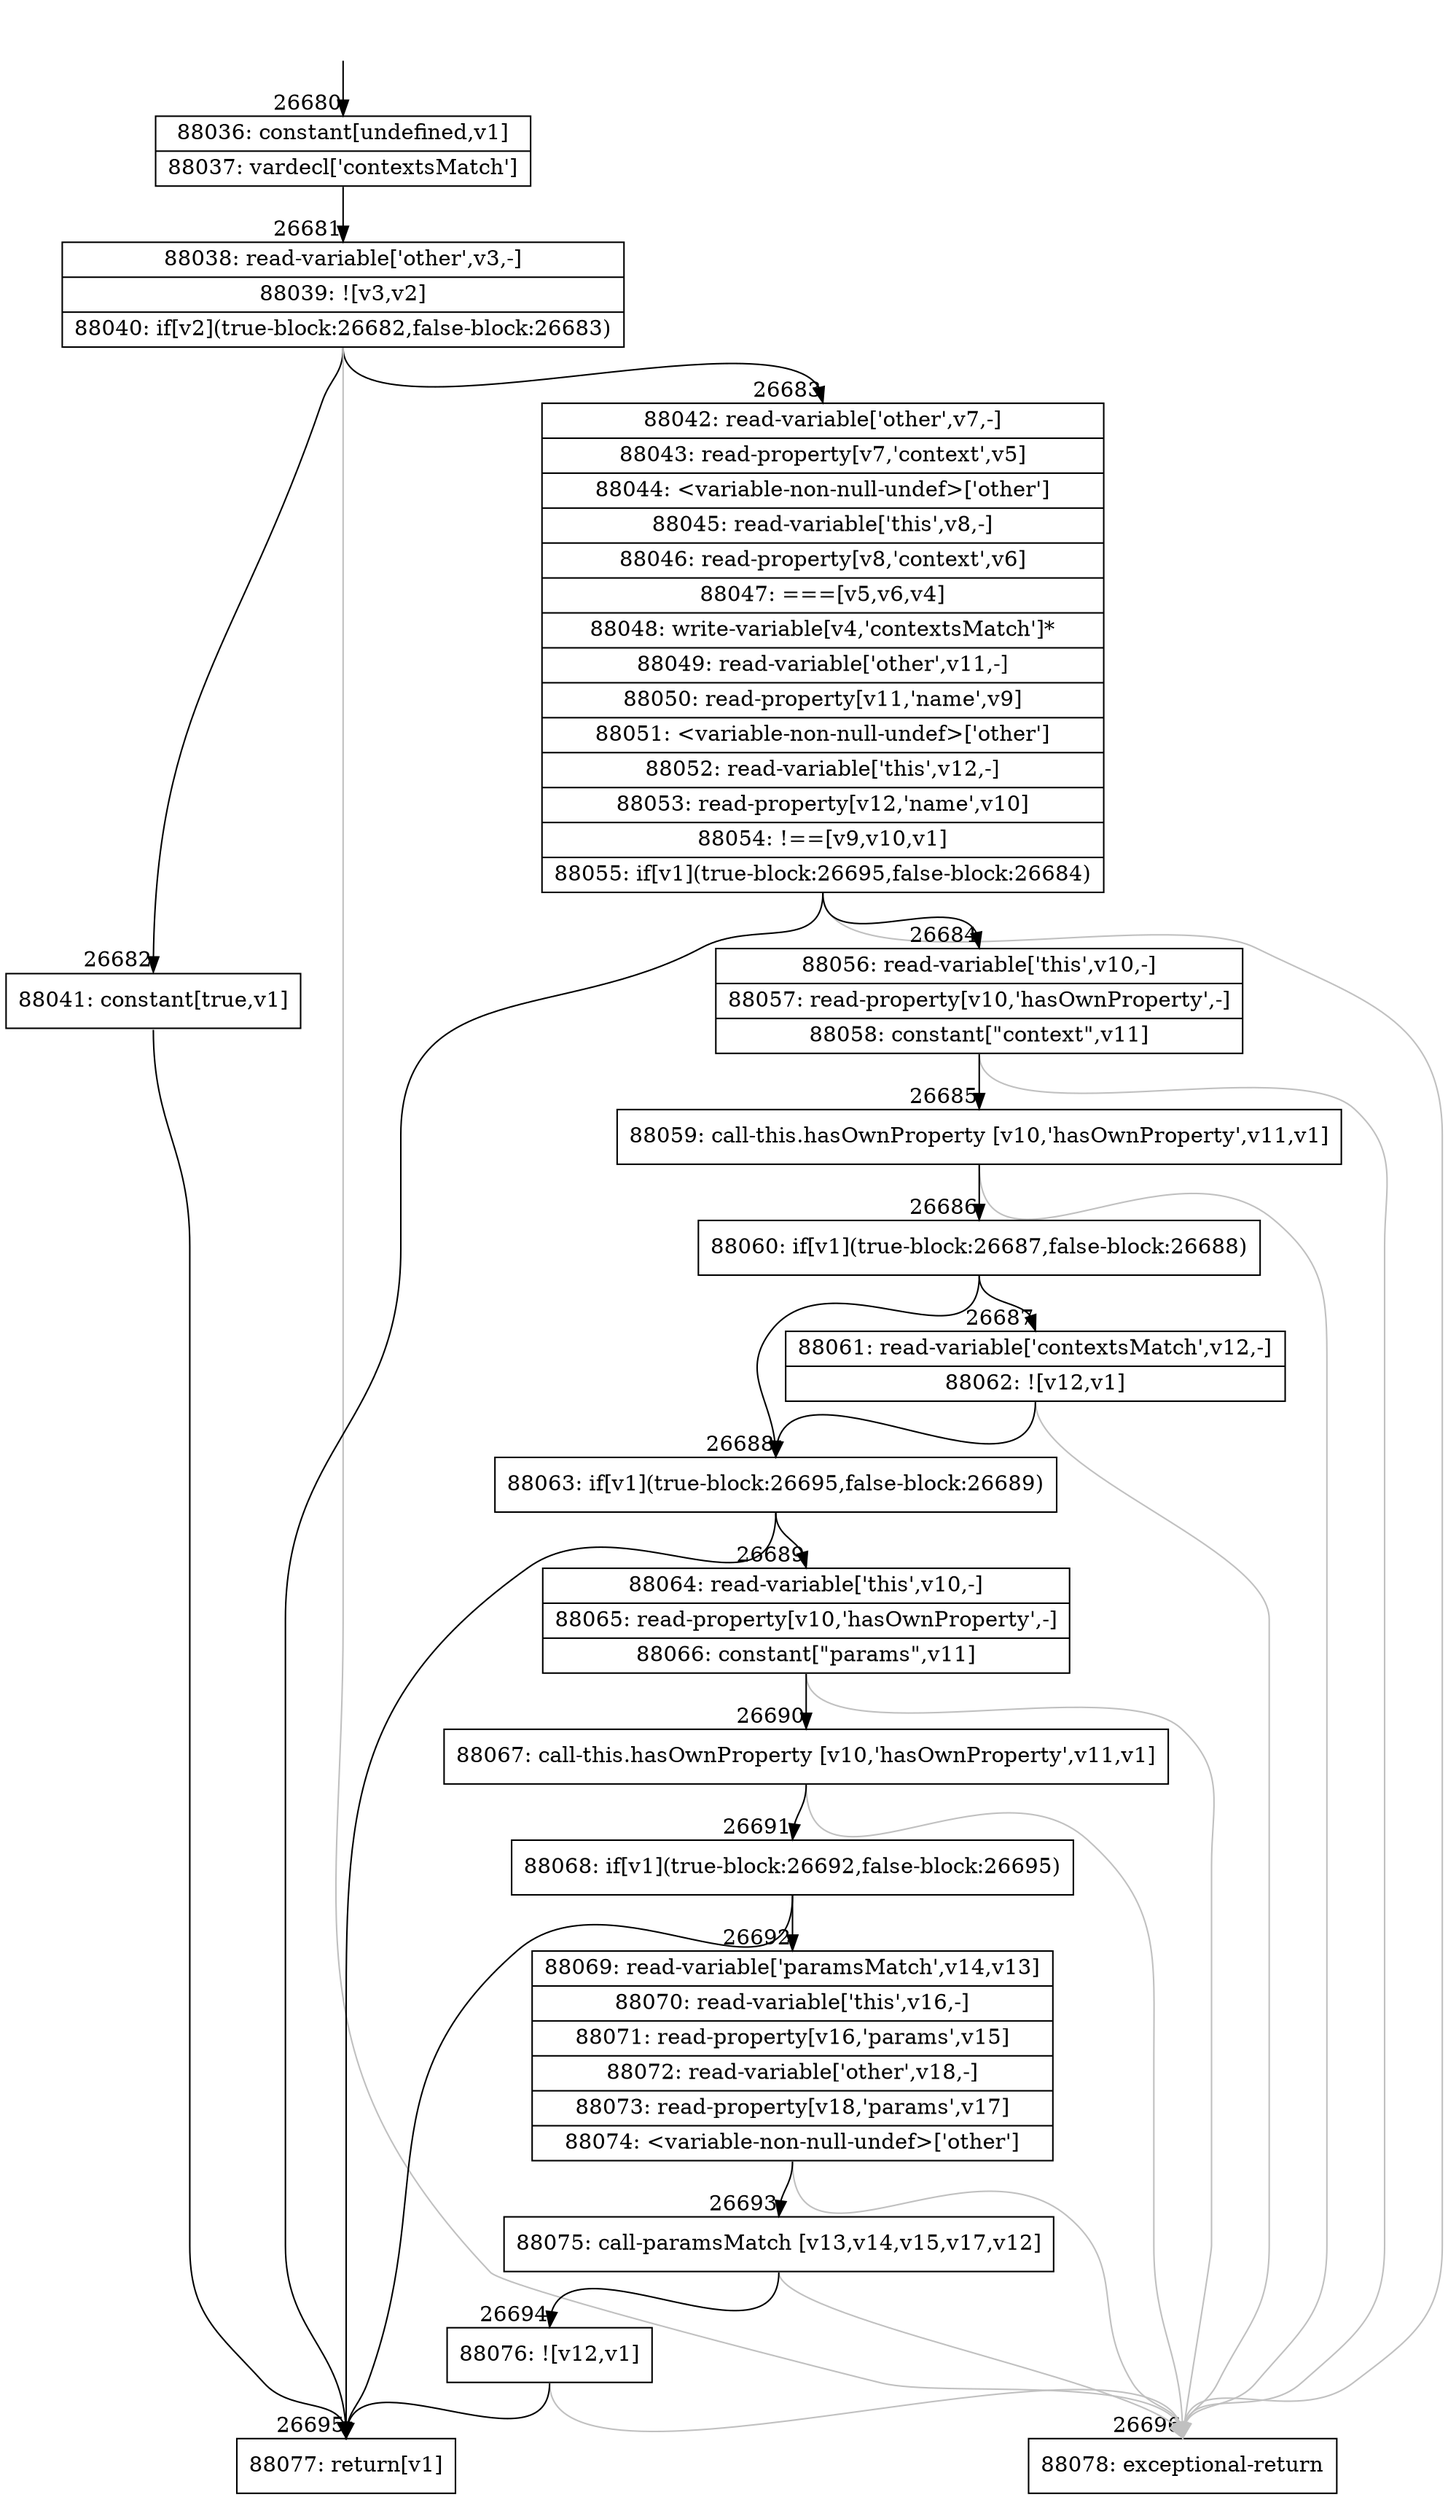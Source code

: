 digraph {
rankdir="TD"
BB_entry2337[shape=none,label=""];
BB_entry2337 -> BB26680 [tailport=s, headport=n, headlabel="    26680"]
BB26680 [shape=record label="{88036: constant[undefined,v1]|88037: vardecl['contextsMatch']}" ] 
BB26680 -> BB26681 [tailport=s, headport=n, headlabel="      26681"]
BB26681 [shape=record label="{88038: read-variable['other',v3,-]|88039: ![v3,v2]|88040: if[v2](true-block:26682,false-block:26683)}" ] 
BB26681 -> BB26682 [tailport=s, headport=n, headlabel="      26682"]
BB26681 -> BB26683 [tailport=s, headport=n, headlabel="      26683"]
BB26681 -> BB26696 [tailport=s, headport=n, color=gray, headlabel="      26696"]
BB26682 [shape=record label="{88041: constant[true,v1]}" ] 
BB26682 -> BB26695 [tailport=s, headport=n, headlabel="      26695"]
BB26683 [shape=record label="{88042: read-variable['other',v7,-]|88043: read-property[v7,'context',v5]|88044: \<variable-non-null-undef\>['other']|88045: read-variable['this',v8,-]|88046: read-property[v8,'context',v6]|88047: ===[v5,v6,v4]|88048: write-variable[v4,'contextsMatch']*|88049: read-variable['other',v11,-]|88050: read-property[v11,'name',v9]|88051: \<variable-non-null-undef\>['other']|88052: read-variable['this',v12,-]|88053: read-property[v12,'name',v10]|88054: !==[v9,v10,v1]|88055: if[v1](true-block:26695,false-block:26684)}" ] 
BB26683 -> BB26695 [tailport=s, headport=n]
BB26683 -> BB26684 [tailport=s, headport=n, headlabel="      26684"]
BB26683 -> BB26696 [tailport=s, headport=n, color=gray]
BB26684 [shape=record label="{88056: read-variable['this',v10,-]|88057: read-property[v10,'hasOwnProperty',-]|88058: constant[\"context\",v11]}" ] 
BB26684 -> BB26685 [tailport=s, headport=n, headlabel="      26685"]
BB26684 -> BB26696 [tailport=s, headport=n, color=gray]
BB26685 [shape=record label="{88059: call-this.hasOwnProperty [v10,'hasOwnProperty',v11,v1]}" ] 
BB26685 -> BB26686 [tailport=s, headport=n, headlabel="      26686"]
BB26685 -> BB26696 [tailport=s, headport=n, color=gray]
BB26686 [shape=record label="{88060: if[v1](true-block:26687,false-block:26688)}" ] 
BB26686 -> BB26688 [tailport=s, headport=n, headlabel="      26688"]
BB26686 -> BB26687 [tailport=s, headport=n, headlabel="      26687"]
BB26687 [shape=record label="{88061: read-variable['contextsMatch',v12,-]|88062: ![v12,v1]}" ] 
BB26687 -> BB26688 [tailport=s, headport=n]
BB26687 -> BB26696 [tailport=s, headport=n, color=gray]
BB26688 [shape=record label="{88063: if[v1](true-block:26695,false-block:26689)}" ] 
BB26688 -> BB26695 [tailport=s, headport=n]
BB26688 -> BB26689 [tailport=s, headport=n, headlabel="      26689"]
BB26689 [shape=record label="{88064: read-variable['this',v10,-]|88065: read-property[v10,'hasOwnProperty',-]|88066: constant[\"params\",v11]}" ] 
BB26689 -> BB26690 [tailport=s, headport=n, headlabel="      26690"]
BB26689 -> BB26696 [tailport=s, headport=n, color=gray]
BB26690 [shape=record label="{88067: call-this.hasOwnProperty [v10,'hasOwnProperty',v11,v1]}" ] 
BB26690 -> BB26691 [tailport=s, headport=n, headlabel="      26691"]
BB26690 -> BB26696 [tailport=s, headport=n, color=gray]
BB26691 [shape=record label="{88068: if[v1](true-block:26692,false-block:26695)}" ] 
BB26691 -> BB26695 [tailport=s, headport=n]
BB26691 -> BB26692 [tailport=s, headport=n, headlabel="      26692"]
BB26692 [shape=record label="{88069: read-variable['paramsMatch',v14,v13]|88070: read-variable['this',v16,-]|88071: read-property[v16,'params',v15]|88072: read-variable['other',v18,-]|88073: read-property[v18,'params',v17]|88074: \<variable-non-null-undef\>['other']}" ] 
BB26692 -> BB26693 [tailport=s, headport=n, headlabel="      26693"]
BB26692 -> BB26696 [tailport=s, headport=n, color=gray]
BB26693 [shape=record label="{88075: call-paramsMatch [v13,v14,v15,v17,v12]}" ] 
BB26693 -> BB26694 [tailport=s, headport=n, headlabel="      26694"]
BB26693 -> BB26696 [tailport=s, headport=n, color=gray]
BB26694 [shape=record label="{88076: ![v12,v1]}" ] 
BB26694 -> BB26695 [tailport=s, headport=n]
BB26694 -> BB26696 [tailport=s, headport=n, color=gray]
BB26695 [shape=record label="{88077: return[v1]}" ] 
BB26696 [shape=record label="{88078: exceptional-return}" ] 
//#$~ 48292
}
